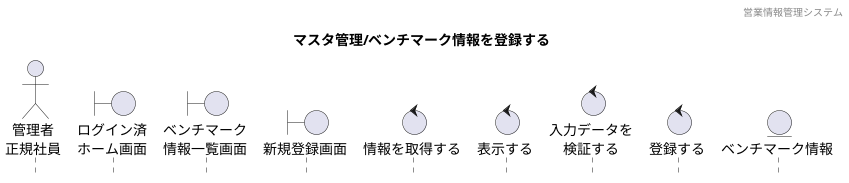 @startuml ../../images/ベンチマークマスタ/ベンチマークマスタ管理_登録

hide footbox
header 営業情報管理システム
title マスタ管理/ベンチマーク情報を登録する

' actor "" as 
actor "管理者\n正規社員" as a1 

' boundary "" as 
boundary "ログイン済\nホーム画面" as b1
boundary "ベンチマーク\n情報一覧画面" as b2
boundary "新規登録画面" as b3

' control "" as c
control "情報を取得する" as c1
' ↑ベンチマークマスタ情報を取得するだったんだけど変更していいかな
control "表示する" as c2
control "入力データを\n検証する" as c3
control "登録する" as c4

' entity "" as e
entity "ベンチマーク情報" as e1

@enduml
